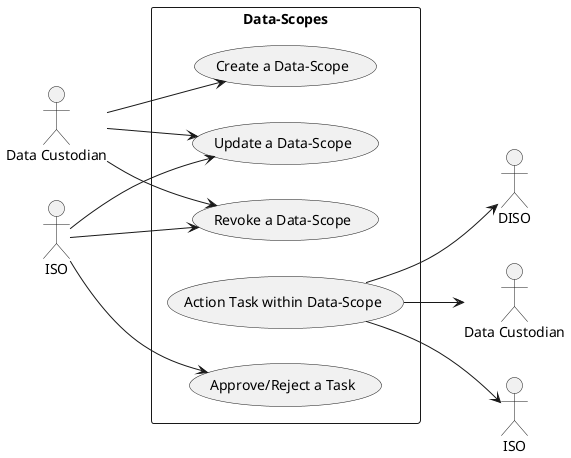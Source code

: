 @startuml
left to right direction
actor "Data Custodian" as ds
actor "ISO" as iso
actor "DISO" as diso
rectangle Data-Scopes {
  usecase "Create a Data-Scope" as UC1
  usecase "Update a Data-Scope" as UC2
  usecase "Revoke a Data-Scope" as UC3
  usecase "Action Task within Data-Scope" as UC4
  usecase "Approve/Reject a Task" as UC5
}
ds --> UC1
ds --> UC2
ds --> UC3
iso --> UC2
iso --> UC3
iso --> UC5
UC4 --> "Data Custodian"
UC4 --> "ISO"
UC4 --> diso
@enduml